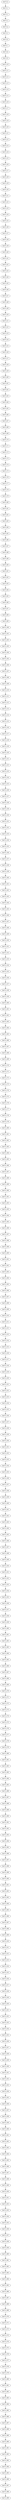 digraph G {
test73_0->test73_1;
test73_1->test73_2;
test73_2->test73_3;
test73_3->test73_4;
test73_4->test73_5;
test73_5->test73_6;
test73_6->test73_7;
test73_7->test73_8;
test73_8->test73_9;
test73_9->test73_10;
test73_10->test73_11;
test73_11->test73_12;
test73_12->test73_13;
test73_13->test73_14;
test73_14->test73_15;
test73_15->test73_16;
test73_16->test73_17;
test73_17->test73_18;
test73_18->test73_19;
test73_19->test73_20;
test73_20->test73_21;
test73_21->test73_22;
test73_22->test73_23;
test73_23->test73_24;
test73_24->test73_25;
test73_25->test73_26;
test73_26->test73_27;
test73_27->test73_28;
test73_28->test73_29;
test73_29->test73_30;
test73_30->test73_31;
test73_31->test73_32;
test73_32->test73_33;
test73_33->test73_34;
test73_34->test73_35;
test73_35->test73_36;
test73_36->test73_37;
test73_37->test73_38;
test73_38->test73_39;
test73_39->test73_40;
test73_40->test73_41;
test73_41->test73_42;
test73_42->test73_43;
test73_43->test73_44;
test73_44->test73_45;
test73_45->test73_46;
test73_46->test73_47;
test73_47->test73_48;
test73_48->test73_49;
test73_49->test73_50;
test73_50->test73_51;
test73_51->test73_52;
test73_52->test73_53;
test73_53->test73_54;
test73_54->test73_55;
test73_55->test73_56;
test73_56->test73_57;
test73_57->test73_58;
test73_58->test73_59;
test73_59->test73_60;
test73_60->test73_61;
test73_61->test73_62;
test73_62->test73_63;
test73_63->test73_64;
test73_64->test73_65;
test73_65->test73_66;
test73_66->test73_67;
test73_67->test73_68;
test73_68->test73_69;
test73_69->test73_70;
test73_70->test73_71;
test73_71->test73_72;
test73_72->test73_73;
test73_73->test73_74;
test73_74->test73_75;
test73_75->test73_76;
test73_76->test73_77;
test73_77->test73_78;
test73_78->test73_79;
test73_79->test73_80;
test73_80->test73_81;
test73_81->test73_82;
test73_82->test73_83;
test73_83->test73_84;
test73_84->test73_85;
test73_85->test73_86;
test73_86->test73_87;
test73_87->test73_88;
test73_88->test73_89;
test73_89->test73_90;
test73_90->test73_91;
test73_91->test73_92;
test73_92->test73_93;
test73_93->test73_94;
test73_94->test73_95;
test73_95->test73_96;
test73_96->test73_97;
test73_97->test73_98;
test73_98->test73_99;
test73_99->test73_100;
test73_100->test73_101;
test73_101->test73_102;
test73_102->test73_103;
test73_103->test73_104;
test73_104->test73_105;
test73_105->test73_106;
test73_106->test73_107;
test73_107->test73_108;
test73_108->test73_109;
test73_109->test73_110;
test73_110->test73_111;
test73_111->test73_112;
test73_112->test73_113;
test73_113->test73_114;
test73_114->test73_115;
test73_115->test73_116;
test73_116->test73_117;
test73_117->test73_118;
test73_118->test73_119;
test73_119->test73_120;
test73_120->test73_121;
test73_121->test73_122;
test73_122->test73_123;
test73_123->test73_124;
test73_124->test73_125;
test73_125->test73_126;
test73_126->test73_127;
test73_127->test73_128;
test73_128->test73_129;
test73_129->test73_130;
test73_130->test73_131;
test73_131->test73_132;
test73_132->test73_133;
test73_133->test73_134;
test73_134->test73_135;
test73_135->test73_136;
test73_136->test73_137;
test73_137->test73_138;
test73_138->test73_139;
test73_139->test73_140;
test73_140->test73_141;
test73_141->test73_142;
test73_142->test73_143;
test73_143->test73_144;
test73_144->test73_145;
test73_145->test73_146;
test73_146->test73_147;
test73_147->test73_148;
test73_148->test73_149;
test73_149->test73_150;
test73_150->test73_151;
test73_151->test73_152;
test73_152->test73_153;
test73_153->test73_154;
test73_154->test73_155;
test73_155->test73_156;
test73_156->test73_157;
test73_157->test73_158;
test73_158->test73_159;
test73_159->test73_160;
test73_160->test73_161;
test73_161->test73_162;
test73_162->test73_163;
test73_163->test73_164;
test73_164->test73_165;
test73_165->test73_166;
test73_166->test73_167;
test73_167->test73_168;
test73_168->test73_169;
test73_169->test73_170;
test73_170->test73_171;
test73_171->test73_172;
test73_172->test73_173;
test73_173->test73_174;
test73_174->test73_175;
test73_175->test73_176;
test73_176->test73_177;
test73_177->test73_178;
test73_178->test73_179;
test73_179->test73_180;
test73_180->test73_181;
test73_181->test73_182;
test73_182->test73_183;
test73_183->test73_184;
test73_184->test73_185;
test73_185->test73_186;
test73_186->test73_187;
test73_187->test73_188;
test73_188->test73_189;
test73_189->test73_190;
test73_190->test73_191;
test73_191->test73_192;
test73_192->test73_193;
test73_193->test73_194;
test73_194->test73_195;
test73_195->test73_196;
test73_196->test73_197;
test73_197->test73_198;
test73_198->test73_199;
test73_199->test73_200;
test73_200->test73_201;
test73_201->test73_202;
test73_202->test73_203;
test73_203->test73_204;
test73_204->test73_205;
test73_205->test73_206;
test73_206->test73_207;
test73_207->test73_208;
test73_208->test73_209;
test73_209->test73_210;
test73_210->test73_211;
test73_211->test73_212;
test73_212->test73_213;
test73_213->test73_214;
test73_214->test73_215;
test73_215->test73_216;
test73_216->test73_217;
test73_217->test73_218;
test73_218->test73_219;
test73_219->test73_220;
test73_220->test73_221;
test73_221->test73_222;
test73_222->test73_223;
test73_223->test73_224;
test73_224->test73_225;
test73_225->test73_226;
test73_226->test73_227;
test73_227->test73_228;
test73_228->test73_229;
test73_229->test73_230;
test73_230->test73_231;
test73_231->test73_232;
test73_232->test73_233;
test73_233->test73_234;
test73_234->test73_235;
test73_235->test73_236;
test73_236->test73_237;
test73_237->test73_238;
test73_238->test73_239;
test73_239->test73_240;
test73_240->test73_241;
test73_241->test73_242;
test73_242->test73_243;
test73_243->test73_244;
test73_244->test73_245;
test73_245->test73_246;
test73_246->test73_247;
test73_247->test73_248;
test73_248->test73_249;
test73_249->test73_250;
test73_250->test73_251;
test73_251->test73_252;
test73_252->test73_253;
test73_253->test73_254;
test73_254->test73_255;
test73_255->test73_256;
test73_256->test73_257;
test73_257->test73_258;
test73_258->test73_259;
test73_259->test73_260;
test73_260->test73_261;
test73_261->test73_262;
test73_262->test73_263;
test73_263->test73_264;
test73_264->test73_265;
test73_265->test73_266;
test73_266->test73_267;
test73_267->test73_268;
test73_268->test73_269;
test73_269->test73_270;
test73_270->test73_271;
test73_271->test73_272;
test73_272->test73_273;
test73_273->test73_274;
test73_274->test73_275;
test73_275->test73_276;
test73_276->test73_277;
test73_277->test73_278;
test73_278->test73_279;
test73_279->test73_280;
test73_280->test73_281;
test73_281->test73_282;
test73_282->test73_283;
test73_283->test73_284;
test73_284->test73_285;
test73_285->test73_286;
test73_286->test73_287;
test73_287->test73_288;
test73_288->test73_289;
test73_289->test73_290;
test73_290->test73_291;
test73_291->test73_292;
test73_292->test73_293;
test73_293->test73_294;
test73_294->test73_295;
test73_295->test73_296;
test73_296->test73_297;
test73_297->test73_298;
test73_298->test73_299;
test73_299->test73_300;
test73_300->test73_301;
test73_301->test73_302;
test73_302->test73_303;
test73_303->test73_304;
test73_304->test73_305;
test73_305->test73_306;
test73_306->test73_307;
test73_307->test73_308;
test73_308->test73_309;
test73_309->test73_310;
test73_310->test73_311;
test73_311->test73_312;
test73_312->test73_313;
test73_313->test73_314;
test73_314->test73_315;
test73_315->test73_316;
test73_316->test73_317;
test73_317->test73_318;
test73_318->test73_319;
test73_319->test73_320;
test73_320->test73_321;
test73_321->test73_322;
test73_322->test73_323;
test73_323->test73_324;
test73_324->test73_325;
test73_325->test73_326;
test73_326->test73_327;
test73_327->test73_328;
test73_328->test73_329;
test73_329->test73_330;
test73_330->test73_331;
test73_331->test73_332;
test73_332->test73_333;
test73_333->test73_334;
test73_334->test73_335;
test73_335->test73_336;
test73_336->test73_337;
test73_337->test73_338;
test73_338->test73_339;
test73_339->test73_340;
test73_340->test73_341;
test73_341->test73_342;
test73_342->test73_343;
test73_343->test73_344;
test73_344->test73_345;
test73_345->test73_346;
test73_346->test73_347;
test73_347->test73_348;
test73_348->test73_349;
test73_349->test73_350;
test73_350->test73_351;
test73_351->test73_352;
test73_352->test73_353;
test73_353->test73_354;
test73_354->test73_355;
test73_355->test73_356;
test73_356->test73_357;
test73_357->test73_358;
test73_358->test73_359;
test73_359->test73_360;
test73_360->test73_361;
test73_361->test73_362;
test73_362->test73_363;
test73_363->test73_364;
test73_364->test73_365;
test73_365->test73_366;
test73_366->test73_367;
test73_367->test73_368;
test73_368->test73_369;
test73_369->test73_370;
test73_370->test73_371;
test73_371->test73_372;
test73_372->test73_373;
test73_373->test73_374;
test73_374->test73_375;
test73_375->test73_376;
test73_376->test73_377;
test73_377->test73_378;
test73_378->test73_379;
test73_379->test73_380;
test73_380->test73_381;
test73_381->test73_382;
test73_382->test73_383;
test73_383->test73_384;
test73_384->test73_385;
test73_385->test73_386;
test73_386->test73_387;
test73_387->test73_388;
test73_388->test73_389;
test73_389->test73_390;
test73_390->test73_391;
test73_391->test73_392;
test73_392->test73_393;
test73_393->test73_394;
test73_394->test73_395;
test73_395->test73_396;
test73_396->test73_397;
test73_397->test73_398;
test73_398->test73_399;

}
